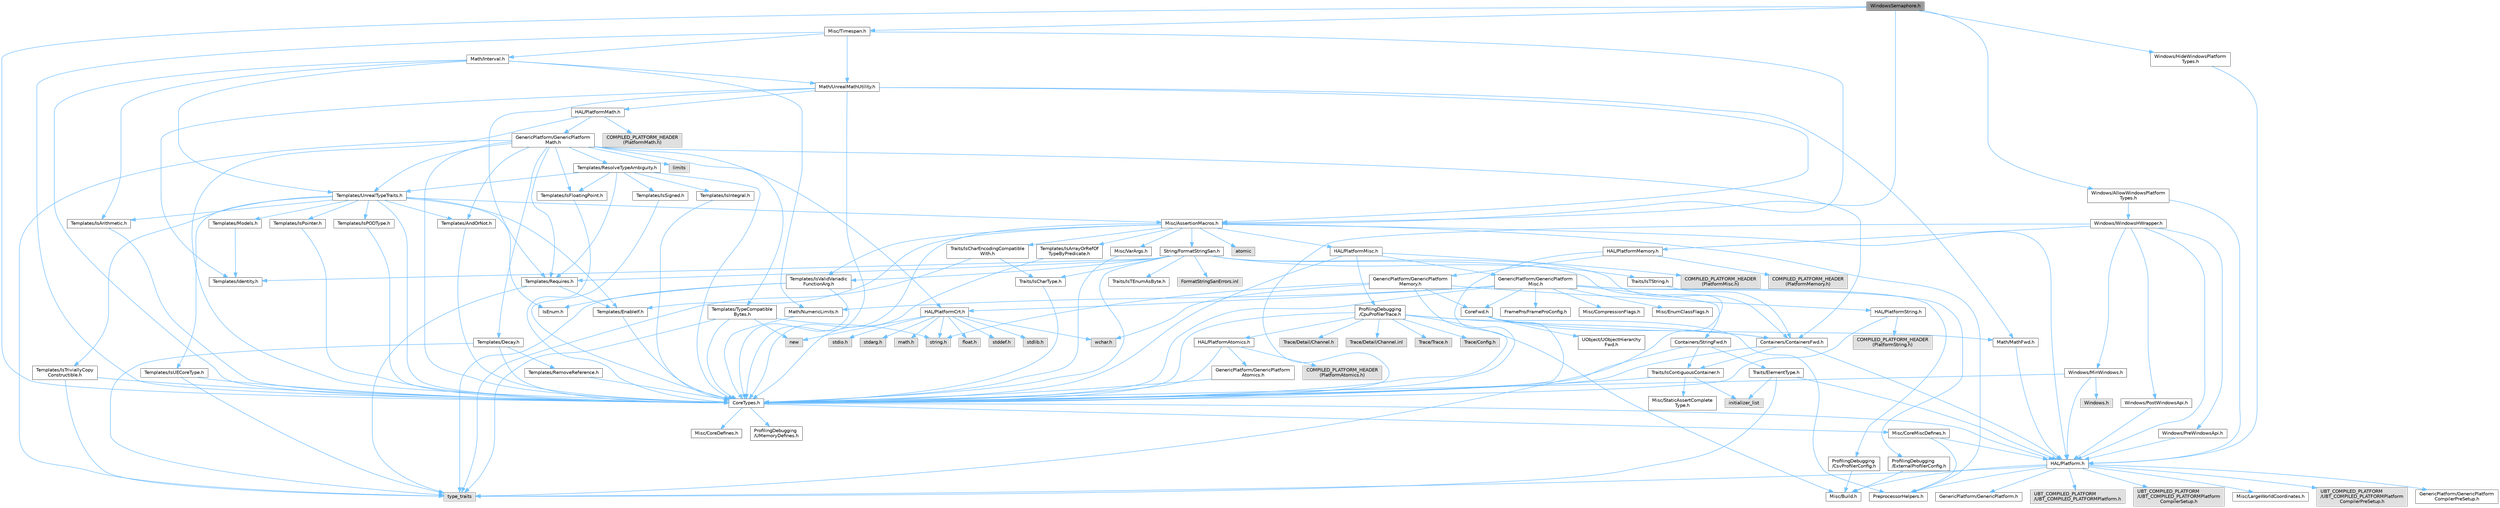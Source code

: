 digraph "WindowsSemaphore.h"
{
 // INTERACTIVE_SVG=YES
 // LATEX_PDF_SIZE
  bgcolor="transparent";
  edge [fontname=Helvetica,fontsize=10,labelfontname=Helvetica,labelfontsize=10];
  node [fontname=Helvetica,fontsize=10,shape=box,height=0.2,width=0.4];
  Node1 [id="Node000001",label="WindowsSemaphore.h",height=0.2,width=0.4,color="gray40", fillcolor="grey60", style="filled", fontcolor="black",tooltip=" "];
  Node1 -> Node2 [id="edge1_Node000001_Node000002",color="steelblue1",style="solid",tooltip=" "];
  Node2 [id="Node000002",label="CoreTypes.h",height=0.2,width=0.4,color="grey40", fillcolor="white", style="filled",URL="$dc/dec/CoreTypes_8h.html",tooltip=" "];
  Node2 -> Node3 [id="edge2_Node000002_Node000003",color="steelblue1",style="solid",tooltip=" "];
  Node3 [id="Node000003",label="HAL/Platform.h",height=0.2,width=0.4,color="grey40", fillcolor="white", style="filled",URL="$d9/dd0/Platform_8h.html",tooltip=" "];
  Node3 -> Node4 [id="edge3_Node000003_Node000004",color="steelblue1",style="solid",tooltip=" "];
  Node4 [id="Node000004",label="Misc/Build.h",height=0.2,width=0.4,color="grey40", fillcolor="white", style="filled",URL="$d3/dbb/Build_8h.html",tooltip=" "];
  Node3 -> Node5 [id="edge4_Node000003_Node000005",color="steelblue1",style="solid",tooltip=" "];
  Node5 [id="Node000005",label="Misc/LargeWorldCoordinates.h",height=0.2,width=0.4,color="grey40", fillcolor="white", style="filled",URL="$d2/dcb/LargeWorldCoordinates_8h.html",tooltip=" "];
  Node3 -> Node6 [id="edge5_Node000003_Node000006",color="steelblue1",style="solid",tooltip=" "];
  Node6 [id="Node000006",label="type_traits",height=0.2,width=0.4,color="grey60", fillcolor="#E0E0E0", style="filled",tooltip=" "];
  Node3 -> Node7 [id="edge6_Node000003_Node000007",color="steelblue1",style="solid",tooltip=" "];
  Node7 [id="Node000007",label="PreprocessorHelpers.h",height=0.2,width=0.4,color="grey40", fillcolor="white", style="filled",URL="$db/ddb/PreprocessorHelpers_8h.html",tooltip=" "];
  Node3 -> Node8 [id="edge7_Node000003_Node000008",color="steelblue1",style="solid",tooltip=" "];
  Node8 [id="Node000008",label="UBT_COMPILED_PLATFORM\l/UBT_COMPILED_PLATFORMPlatform\lCompilerPreSetup.h",height=0.2,width=0.4,color="grey60", fillcolor="#E0E0E0", style="filled",tooltip=" "];
  Node3 -> Node9 [id="edge8_Node000003_Node000009",color="steelblue1",style="solid",tooltip=" "];
  Node9 [id="Node000009",label="GenericPlatform/GenericPlatform\lCompilerPreSetup.h",height=0.2,width=0.4,color="grey40", fillcolor="white", style="filled",URL="$d9/dc8/GenericPlatformCompilerPreSetup_8h.html",tooltip=" "];
  Node3 -> Node10 [id="edge9_Node000003_Node000010",color="steelblue1",style="solid",tooltip=" "];
  Node10 [id="Node000010",label="GenericPlatform/GenericPlatform.h",height=0.2,width=0.4,color="grey40", fillcolor="white", style="filled",URL="$d6/d84/GenericPlatform_8h.html",tooltip=" "];
  Node3 -> Node11 [id="edge10_Node000003_Node000011",color="steelblue1",style="solid",tooltip=" "];
  Node11 [id="Node000011",label="UBT_COMPILED_PLATFORM\l/UBT_COMPILED_PLATFORMPlatform.h",height=0.2,width=0.4,color="grey60", fillcolor="#E0E0E0", style="filled",tooltip=" "];
  Node3 -> Node12 [id="edge11_Node000003_Node000012",color="steelblue1",style="solid",tooltip=" "];
  Node12 [id="Node000012",label="UBT_COMPILED_PLATFORM\l/UBT_COMPILED_PLATFORMPlatform\lCompilerSetup.h",height=0.2,width=0.4,color="grey60", fillcolor="#E0E0E0", style="filled",tooltip=" "];
  Node2 -> Node13 [id="edge12_Node000002_Node000013",color="steelblue1",style="solid",tooltip=" "];
  Node13 [id="Node000013",label="ProfilingDebugging\l/UMemoryDefines.h",height=0.2,width=0.4,color="grey40", fillcolor="white", style="filled",URL="$d2/da2/UMemoryDefines_8h.html",tooltip=" "];
  Node2 -> Node14 [id="edge13_Node000002_Node000014",color="steelblue1",style="solid",tooltip=" "];
  Node14 [id="Node000014",label="Misc/CoreMiscDefines.h",height=0.2,width=0.4,color="grey40", fillcolor="white", style="filled",URL="$da/d38/CoreMiscDefines_8h.html",tooltip=" "];
  Node14 -> Node3 [id="edge14_Node000014_Node000003",color="steelblue1",style="solid",tooltip=" "];
  Node14 -> Node7 [id="edge15_Node000014_Node000007",color="steelblue1",style="solid",tooltip=" "];
  Node2 -> Node15 [id="edge16_Node000002_Node000015",color="steelblue1",style="solid",tooltip=" "];
  Node15 [id="Node000015",label="Misc/CoreDefines.h",height=0.2,width=0.4,color="grey40", fillcolor="white", style="filled",URL="$d3/dd2/CoreDefines_8h.html",tooltip=" "];
  Node1 -> Node16 [id="edge17_Node000001_Node000016",color="steelblue1",style="solid",tooltip=" "];
  Node16 [id="Node000016",label="Misc/Timespan.h",height=0.2,width=0.4,color="grey40", fillcolor="white", style="filled",URL="$da/dd9/Timespan_8h.html",tooltip=" "];
  Node16 -> Node2 [id="edge18_Node000016_Node000002",color="steelblue1",style="solid",tooltip=" "];
  Node16 -> Node17 [id="edge19_Node000016_Node000017",color="steelblue1",style="solid",tooltip=" "];
  Node17 [id="Node000017",label="Math/Interval.h",height=0.2,width=0.4,color="grey40", fillcolor="white", style="filled",URL="$d1/d55/Interval_8h.html",tooltip=" "];
  Node17 -> Node2 [id="edge20_Node000017_Node000002",color="steelblue1",style="solid",tooltip=" "];
  Node17 -> Node18 [id="edge21_Node000017_Node000018",color="steelblue1",style="solid",tooltip=" "];
  Node18 [id="Node000018",label="Templates/IsArithmetic.h",height=0.2,width=0.4,color="grey40", fillcolor="white", style="filled",URL="$d2/d5d/IsArithmetic_8h.html",tooltip=" "];
  Node18 -> Node2 [id="edge22_Node000018_Node000002",color="steelblue1",style="solid",tooltip=" "];
  Node17 -> Node19 [id="edge23_Node000017_Node000019",color="steelblue1",style="solid",tooltip=" "];
  Node19 [id="Node000019",label="Templates/UnrealTypeTraits.h",height=0.2,width=0.4,color="grey40", fillcolor="white", style="filled",URL="$d2/d2d/UnrealTypeTraits_8h.html",tooltip=" "];
  Node19 -> Node2 [id="edge24_Node000019_Node000002",color="steelblue1",style="solid",tooltip=" "];
  Node19 -> Node20 [id="edge25_Node000019_Node000020",color="steelblue1",style="solid",tooltip=" "];
  Node20 [id="Node000020",label="Templates/IsPointer.h",height=0.2,width=0.4,color="grey40", fillcolor="white", style="filled",URL="$d7/d05/IsPointer_8h.html",tooltip=" "];
  Node20 -> Node2 [id="edge26_Node000020_Node000002",color="steelblue1",style="solid",tooltip=" "];
  Node19 -> Node21 [id="edge27_Node000019_Node000021",color="steelblue1",style="solid",tooltip=" "];
  Node21 [id="Node000021",label="Misc/AssertionMacros.h",height=0.2,width=0.4,color="grey40", fillcolor="white", style="filled",URL="$d0/dfa/AssertionMacros_8h.html",tooltip=" "];
  Node21 -> Node2 [id="edge28_Node000021_Node000002",color="steelblue1",style="solid",tooltip=" "];
  Node21 -> Node3 [id="edge29_Node000021_Node000003",color="steelblue1",style="solid",tooltip=" "];
  Node21 -> Node22 [id="edge30_Node000021_Node000022",color="steelblue1",style="solid",tooltip=" "];
  Node22 [id="Node000022",label="HAL/PlatformMisc.h",height=0.2,width=0.4,color="grey40", fillcolor="white", style="filled",URL="$d0/df5/PlatformMisc_8h.html",tooltip=" "];
  Node22 -> Node2 [id="edge31_Node000022_Node000002",color="steelblue1",style="solid",tooltip=" "];
  Node22 -> Node23 [id="edge32_Node000022_Node000023",color="steelblue1",style="solid",tooltip=" "];
  Node23 [id="Node000023",label="GenericPlatform/GenericPlatform\lMisc.h",height=0.2,width=0.4,color="grey40", fillcolor="white", style="filled",URL="$db/d9a/GenericPlatformMisc_8h.html",tooltip=" "];
  Node23 -> Node24 [id="edge33_Node000023_Node000024",color="steelblue1",style="solid",tooltip=" "];
  Node24 [id="Node000024",label="Containers/StringFwd.h",height=0.2,width=0.4,color="grey40", fillcolor="white", style="filled",URL="$df/d37/StringFwd_8h.html",tooltip=" "];
  Node24 -> Node2 [id="edge34_Node000024_Node000002",color="steelblue1",style="solid",tooltip=" "];
  Node24 -> Node25 [id="edge35_Node000024_Node000025",color="steelblue1",style="solid",tooltip=" "];
  Node25 [id="Node000025",label="Traits/ElementType.h",height=0.2,width=0.4,color="grey40", fillcolor="white", style="filled",URL="$d5/d4f/ElementType_8h.html",tooltip=" "];
  Node25 -> Node3 [id="edge36_Node000025_Node000003",color="steelblue1",style="solid",tooltip=" "];
  Node25 -> Node26 [id="edge37_Node000025_Node000026",color="steelblue1",style="solid",tooltip=" "];
  Node26 [id="Node000026",label="initializer_list",height=0.2,width=0.4,color="grey60", fillcolor="#E0E0E0", style="filled",tooltip=" "];
  Node25 -> Node6 [id="edge38_Node000025_Node000006",color="steelblue1",style="solid",tooltip=" "];
  Node24 -> Node27 [id="edge39_Node000024_Node000027",color="steelblue1",style="solid",tooltip=" "];
  Node27 [id="Node000027",label="Traits/IsContiguousContainer.h",height=0.2,width=0.4,color="grey40", fillcolor="white", style="filled",URL="$d5/d3c/IsContiguousContainer_8h.html",tooltip=" "];
  Node27 -> Node2 [id="edge40_Node000027_Node000002",color="steelblue1",style="solid",tooltip=" "];
  Node27 -> Node28 [id="edge41_Node000027_Node000028",color="steelblue1",style="solid",tooltip=" "];
  Node28 [id="Node000028",label="Misc/StaticAssertComplete\lType.h",height=0.2,width=0.4,color="grey40", fillcolor="white", style="filled",URL="$d5/d4e/StaticAssertCompleteType_8h.html",tooltip=" "];
  Node27 -> Node26 [id="edge42_Node000027_Node000026",color="steelblue1",style="solid",tooltip=" "];
  Node23 -> Node29 [id="edge43_Node000023_Node000029",color="steelblue1",style="solid",tooltip=" "];
  Node29 [id="Node000029",label="CoreFwd.h",height=0.2,width=0.4,color="grey40", fillcolor="white", style="filled",URL="$d1/d1e/CoreFwd_8h.html",tooltip=" "];
  Node29 -> Node2 [id="edge44_Node000029_Node000002",color="steelblue1",style="solid",tooltip=" "];
  Node29 -> Node30 [id="edge45_Node000029_Node000030",color="steelblue1",style="solid",tooltip=" "];
  Node30 [id="Node000030",label="Containers/ContainersFwd.h",height=0.2,width=0.4,color="grey40", fillcolor="white", style="filled",URL="$d4/d0a/ContainersFwd_8h.html",tooltip=" "];
  Node30 -> Node3 [id="edge46_Node000030_Node000003",color="steelblue1",style="solid",tooltip=" "];
  Node30 -> Node2 [id="edge47_Node000030_Node000002",color="steelblue1",style="solid",tooltip=" "];
  Node30 -> Node27 [id="edge48_Node000030_Node000027",color="steelblue1",style="solid",tooltip=" "];
  Node29 -> Node31 [id="edge49_Node000029_Node000031",color="steelblue1",style="solid",tooltip=" "];
  Node31 [id="Node000031",label="Math/MathFwd.h",height=0.2,width=0.4,color="grey40", fillcolor="white", style="filled",URL="$d2/d10/MathFwd_8h.html",tooltip=" "];
  Node31 -> Node3 [id="edge50_Node000031_Node000003",color="steelblue1",style="solid",tooltip=" "];
  Node29 -> Node32 [id="edge51_Node000029_Node000032",color="steelblue1",style="solid",tooltip=" "];
  Node32 [id="Node000032",label="UObject/UObjectHierarchy\lFwd.h",height=0.2,width=0.4,color="grey40", fillcolor="white", style="filled",URL="$d3/d13/UObjectHierarchyFwd_8h.html",tooltip=" "];
  Node23 -> Node2 [id="edge52_Node000023_Node000002",color="steelblue1",style="solid",tooltip=" "];
  Node23 -> Node33 [id="edge53_Node000023_Node000033",color="steelblue1",style="solid",tooltip=" "];
  Node33 [id="Node000033",label="FramePro/FrameProConfig.h",height=0.2,width=0.4,color="grey40", fillcolor="white", style="filled",URL="$d7/d90/FrameProConfig_8h.html",tooltip=" "];
  Node23 -> Node34 [id="edge54_Node000023_Node000034",color="steelblue1",style="solid",tooltip=" "];
  Node34 [id="Node000034",label="HAL/PlatformCrt.h",height=0.2,width=0.4,color="grey40", fillcolor="white", style="filled",URL="$d8/d75/PlatformCrt_8h.html",tooltip=" "];
  Node34 -> Node35 [id="edge55_Node000034_Node000035",color="steelblue1",style="solid",tooltip=" "];
  Node35 [id="Node000035",label="new",height=0.2,width=0.4,color="grey60", fillcolor="#E0E0E0", style="filled",tooltip=" "];
  Node34 -> Node36 [id="edge56_Node000034_Node000036",color="steelblue1",style="solid",tooltip=" "];
  Node36 [id="Node000036",label="wchar.h",height=0.2,width=0.4,color="grey60", fillcolor="#E0E0E0", style="filled",tooltip=" "];
  Node34 -> Node37 [id="edge57_Node000034_Node000037",color="steelblue1",style="solid",tooltip=" "];
  Node37 [id="Node000037",label="stddef.h",height=0.2,width=0.4,color="grey60", fillcolor="#E0E0E0", style="filled",tooltip=" "];
  Node34 -> Node38 [id="edge58_Node000034_Node000038",color="steelblue1",style="solid",tooltip=" "];
  Node38 [id="Node000038",label="stdlib.h",height=0.2,width=0.4,color="grey60", fillcolor="#E0E0E0", style="filled",tooltip=" "];
  Node34 -> Node39 [id="edge59_Node000034_Node000039",color="steelblue1",style="solid",tooltip=" "];
  Node39 [id="Node000039",label="stdio.h",height=0.2,width=0.4,color="grey60", fillcolor="#E0E0E0", style="filled",tooltip=" "];
  Node34 -> Node40 [id="edge60_Node000034_Node000040",color="steelblue1",style="solid",tooltip=" "];
  Node40 [id="Node000040",label="stdarg.h",height=0.2,width=0.4,color="grey60", fillcolor="#E0E0E0", style="filled",tooltip=" "];
  Node34 -> Node41 [id="edge61_Node000034_Node000041",color="steelblue1",style="solid",tooltip=" "];
  Node41 [id="Node000041",label="math.h",height=0.2,width=0.4,color="grey60", fillcolor="#E0E0E0", style="filled",tooltip=" "];
  Node34 -> Node42 [id="edge62_Node000034_Node000042",color="steelblue1",style="solid",tooltip=" "];
  Node42 [id="Node000042",label="float.h",height=0.2,width=0.4,color="grey60", fillcolor="#E0E0E0", style="filled",tooltip=" "];
  Node34 -> Node43 [id="edge63_Node000034_Node000043",color="steelblue1",style="solid",tooltip=" "];
  Node43 [id="Node000043",label="string.h",height=0.2,width=0.4,color="grey60", fillcolor="#E0E0E0", style="filled",tooltip=" "];
  Node23 -> Node44 [id="edge64_Node000023_Node000044",color="steelblue1",style="solid",tooltip=" "];
  Node44 [id="Node000044",label="Math/NumericLimits.h",height=0.2,width=0.4,color="grey40", fillcolor="white", style="filled",URL="$df/d1b/NumericLimits_8h.html",tooltip=" "];
  Node44 -> Node2 [id="edge65_Node000044_Node000002",color="steelblue1",style="solid",tooltip=" "];
  Node23 -> Node45 [id="edge66_Node000023_Node000045",color="steelblue1",style="solid",tooltip=" "];
  Node45 [id="Node000045",label="Misc/CompressionFlags.h",height=0.2,width=0.4,color="grey40", fillcolor="white", style="filled",URL="$d9/d76/CompressionFlags_8h.html",tooltip=" "];
  Node23 -> Node46 [id="edge67_Node000023_Node000046",color="steelblue1",style="solid",tooltip=" "];
  Node46 [id="Node000046",label="Misc/EnumClassFlags.h",height=0.2,width=0.4,color="grey40", fillcolor="white", style="filled",URL="$d8/de7/EnumClassFlags_8h.html",tooltip=" "];
  Node23 -> Node47 [id="edge68_Node000023_Node000047",color="steelblue1",style="solid",tooltip=" "];
  Node47 [id="Node000047",label="ProfilingDebugging\l/CsvProfilerConfig.h",height=0.2,width=0.4,color="grey40", fillcolor="white", style="filled",URL="$d3/d88/CsvProfilerConfig_8h.html",tooltip=" "];
  Node47 -> Node4 [id="edge69_Node000047_Node000004",color="steelblue1",style="solid",tooltip=" "];
  Node23 -> Node48 [id="edge70_Node000023_Node000048",color="steelblue1",style="solid",tooltip=" "];
  Node48 [id="Node000048",label="ProfilingDebugging\l/ExternalProfilerConfig.h",height=0.2,width=0.4,color="grey40", fillcolor="white", style="filled",URL="$d3/dbb/ExternalProfilerConfig_8h.html",tooltip=" "];
  Node48 -> Node4 [id="edge71_Node000048_Node000004",color="steelblue1",style="solid",tooltip=" "];
  Node22 -> Node49 [id="edge72_Node000022_Node000049",color="steelblue1",style="solid",tooltip=" "];
  Node49 [id="Node000049",label="COMPILED_PLATFORM_HEADER\l(PlatformMisc.h)",height=0.2,width=0.4,color="grey60", fillcolor="#E0E0E0", style="filled",tooltip=" "];
  Node22 -> Node50 [id="edge73_Node000022_Node000050",color="steelblue1",style="solid",tooltip=" "];
  Node50 [id="Node000050",label="ProfilingDebugging\l/CpuProfilerTrace.h",height=0.2,width=0.4,color="grey40", fillcolor="white", style="filled",URL="$da/dcb/CpuProfilerTrace_8h.html",tooltip=" "];
  Node50 -> Node2 [id="edge74_Node000050_Node000002",color="steelblue1",style="solid",tooltip=" "];
  Node50 -> Node30 [id="edge75_Node000050_Node000030",color="steelblue1",style="solid",tooltip=" "];
  Node50 -> Node51 [id="edge76_Node000050_Node000051",color="steelblue1",style="solid",tooltip=" "];
  Node51 [id="Node000051",label="HAL/PlatformAtomics.h",height=0.2,width=0.4,color="grey40", fillcolor="white", style="filled",URL="$d3/d36/PlatformAtomics_8h.html",tooltip=" "];
  Node51 -> Node2 [id="edge77_Node000051_Node000002",color="steelblue1",style="solid",tooltip=" "];
  Node51 -> Node52 [id="edge78_Node000051_Node000052",color="steelblue1",style="solid",tooltip=" "];
  Node52 [id="Node000052",label="GenericPlatform/GenericPlatform\lAtomics.h",height=0.2,width=0.4,color="grey40", fillcolor="white", style="filled",URL="$da/d72/GenericPlatformAtomics_8h.html",tooltip=" "];
  Node52 -> Node2 [id="edge79_Node000052_Node000002",color="steelblue1",style="solid",tooltip=" "];
  Node51 -> Node53 [id="edge80_Node000051_Node000053",color="steelblue1",style="solid",tooltip=" "];
  Node53 [id="Node000053",label="COMPILED_PLATFORM_HEADER\l(PlatformAtomics.h)",height=0.2,width=0.4,color="grey60", fillcolor="#E0E0E0", style="filled",tooltip=" "];
  Node50 -> Node7 [id="edge81_Node000050_Node000007",color="steelblue1",style="solid",tooltip=" "];
  Node50 -> Node4 [id="edge82_Node000050_Node000004",color="steelblue1",style="solid",tooltip=" "];
  Node50 -> Node54 [id="edge83_Node000050_Node000054",color="steelblue1",style="solid",tooltip=" "];
  Node54 [id="Node000054",label="Trace/Config.h",height=0.2,width=0.4,color="grey60", fillcolor="#E0E0E0", style="filled",tooltip=" "];
  Node50 -> Node55 [id="edge84_Node000050_Node000055",color="steelblue1",style="solid",tooltip=" "];
  Node55 [id="Node000055",label="Trace/Detail/Channel.h",height=0.2,width=0.4,color="grey60", fillcolor="#E0E0E0", style="filled",tooltip=" "];
  Node50 -> Node56 [id="edge85_Node000050_Node000056",color="steelblue1",style="solid",tooltip=" "];
  Node56 [id="Node000056",label="Trace/Detail/Channel.inl",height=0.2,width=0.4,color="grey60", fillcolor="#E0E0E0", style="filled",tooltip=" "];
  Node50 -> Node57 [id="edge86_Node000050_Node000057",color="steelblue1",style="solid",tooltip=" "];
  Node57 [id="Node000057",label="Trace/Trace.h",height=0.2,width=0.4,color="grey60", fillcolor="#E0E0E0", style="filled",tooltip=" "];
  Node21 -> Node7 [id="edge87_Node000021_Node000007",color="steelblue1",style="solid",tooltip=" "];
  Node21 -> Node58 [id="edge88_Node000021_Node000058",color="steelblue1",style="solid",tooltip=" "];
  Node58 [id="Node000058",label="Templates/EnableIf.h",height=0.2,width=0.4,color="grey40", fillcolor="white", style="filled",URL="$d7/d60/EnableIf_8h.html",tooltip=" "];
  Node58 -> Node2 [id="edge89_Node000058_Node000002",color="steelblue1",style="solid",tooltip=" "];
  Node21 -> Node59 [id="edge90_Node000021_Node000059",color="steelblue1",style="solid",tooltip=" "];
  Node59 [id="Node000059",label="Templates/IsArrayOrRefOf\lTypeByPredicate.h",height=0.2,width=0.4,color="grey40", fillcolor="white", style="filled",URL="$d6/da1/IsArrayOrRefOfTypeByPredicate_8h.html",tooltip=" "];
  Node59 -> Node2 [id="edge91_Node000059_Node000002",color="steelblue1",style="solid",tooltip=" "];
  Node21 -> Node60 [id="edge92_Node000021_Node000060",color="steelblue1",style="solid",tooltip=" "];
  Node60 [id="Node000060",label="Templates/IsValidVariadic\lFunctionArg.h",height=0.2,width=0.4,color="grey40", fillcolor="white", style="filled",URL="$d0/dc8/IsValidVariadicFunctionArg_8h.html",tooltip=" "];
  Node60 -> Node2 [id="edge93_Node000060_Node000002",color="steelblue1",style="solid",tooltip=" "];
  Node60 -> Node61 [id="edge94_Node000060_Node000061",color="steelblue1",style="solid",tooltip=" "];
  Node61 [id="Node000061",label="IsEnum.h",height=0.2,width=0.4,color="grey40", fillcolor="white", style="filled",URL="$d4/de5/IsEnum_8h.html",tooltip=" "];
  Node60 -> Node6 [id="edge95_Node000060_Node000006",color="steelblue1",style="solid",tooltip=" "];
  Node21 -> Node62 [id="edge96_Node000021_Node000062",color="steelblue1",style="solid",tooltip=" "];
  Node62 [id="Node000062",label="Traits/IsCharEncodingCompatible\lWith.h",height=0.2,width=0.4,color="grey40", fillcolor="white", style="filled",URL="$df/dd1/IsCharEncodingCompatibleWith_8h.html",tooltip=" "];
  Node62 -> Node6 [id="edge97_Node000062_Node000006",color="steelblue1",style="solid",tooltip=" "];
  Node62 -> Node63 [id="edge98_Node000062_Node000063",color="steelblue1",style="solid",tooltip=" "];
  Node63 [id="Node000063",label="Traits/IsCharType.h",height=0.2,width=0.4,color="grey40", fillcolor="white", style="filled",URL="$db/d51/IsCharType_8h.html",tooltip=" "];
  Node63 -> Node2 [id="edge99_Node000063_Node000002",color="steelblue1",style="solid",tooltip=" "];
  Node21 -> Node64 [id="edge100_Node000021_Node000064",color="steelblue1",style="solid",tooltip=" "];
  Node64 [id="Node000064",label="Misc/VarArgs.h",height=0.2,width=0.4,color="grey40", fillcolor="white", style="filled",URL="$d5/d6f/VarArgs_8h.html",tooltip=" "];
  Node64 -> Node2 [id="edge101_Node000064_Node000002",color="steelblue1",style="solid",tooltip=" "];
  Node21 -> Node65 [id="edge102_Node000021_Node000065",color="steelblue1",style="solid",tooltip=" "];
  Node65 [id="Node000065",label="String/FormatStringSan.h",height=0.2,width=0.4,color="grey40", fillcolor="white", style="filled",URL="$d3/d8b/FormatStringSan_8h.html",tooltip=" "];
  Node65 -> Node6 [id="edge103_Node000065_Node000006",color="steelblue1",style="solid",tooltip=" "];
  Node65 -> Node2 [id="edge104_Node000065_Node000002",color="steelblue1",style="solid",tooltip=" "];
  Node65 -> Node66 [id="edge105_Node000065_Node000066",color="steelblue1",style="solid",tooltip=" "];
  Node66 [id="Node000066",label="Templates/Requires.h",height=0.2,width=0.4,color="grey40", fillcolor="white", style="filled",URL="$dc/d96/Requires_8h.html",tooltip=" "];
  Node66 -> Node58 [id="edge106_Node000066_Node000058",color="steelblue1",style="solid",tooltip=" "];
  Node66 -> Node6 [id="edge107_Node000066_Node000006",color="steelblue1",style="solid",tooltip=" "];
  Node65 -> Node67 [id="edge108_Node000065_Node000067",color="steelblue1",style="solid",tooltip=" "];
  Node67 [id="Node000067",label="Templates/Identity.h",height=0.2,width=0.4,color="grey40", fillcolor="white", style="filled",URL="$d0/dd5/Identity_8h.html",tooltip=" "];
  Node65 -> Node60 [id="edge109_Node000065_Node000060",color="steelblue1",style="solid",tooltip=" "];
  Node65 -> Node63 [id="edge110_Node000065_Node000063",color="steelblue1",style="solid",tooltip=" "];
  Node65 -> Node68 [id="edge111_Node000065_Node000068",color="steelblue1",style="solid",tooltip=" "];
  Node68 [id="Node000068",label="Traits/IsTEnumAsByte.h",height=0.2,width=0.4,color="grey40", fillcolor="white", style="filled",URL="$d1/de6/IsTEnumAsByte_8h.html",tooltip=" "];
  Node65 -> Node69 [id="edge112_Node000065_Node000069",color="steelblue1",style="solid",tooltip=" "];
  Node69 [id="Node000069",label="Traits/IsTString.h",height=0.2,width=0.4,color="grey40", fillcolor="white", style="filled",URL="$d0/df8/IsTString_8h.html",tooltip=" "];
  Node69 -> Node30 [id="edge113_Node000069_Node000030",color="steelblue1",style="solid",tooltip=" "];
  Node65 -> Node30 [id="edge114_Node000065_Node000030",color="steelblue1",style="solid",tooltip=" "];
  Node65 -> Node70 [id="edge115_Node000065_Node000070",color="steelblue1",style="solid",tooltip=" "];
  Node70 [id="Node000070",label="FormatStringSanErrors.inl",height=0.2,width=0.4,color="grey60", fillcolor="#E0E0E0", style="filled",tooltip=" "];
  Node21 -> Node71 [id="edge116_Node000021_Node000071",color="steelblue1",style="solid",tooltip=" "];
  Node71 [id="Node000071",label="atomic",height=0.2,width=0.4,color="grey60", fillcolor="#E0E0E0", style="filled",tooltip=" "];
  Node19 -> Node72 [id="edge117_Node000019_Node000072",color="steelblue1",style="solid",tooltip=" "];
  Node72 [id="Node000072",label="Templates/AndOrNot.h",height=0.2,width=0.4,color="grey40", fillcolor="white", style="filled",URL="$db/d0a/AndOrNot_8h.html",tooltip=" "];
  Node72 -> Node2 [id="edge118_Node000072_Node000002",color="steelblue1",style="solid",tooltip=" "];
  Node19 -> Node58 [id="edge119_Node000019_Node000058",color="steelblue1",style="solid",tooltip=" "];
  Node19 -> Node18 [id="edge120_Node000019_Node000018",color="steelblue1",style="solid",tooltip=" "];
  Node19 -> Node61 [id="edge121_Node000019_Node000061",color="steelblue1",style="solid",tooltip=" "];
  Node19 -> Node73 [id="edge122_Node000019_Node000073",color="steelblue1",style="solid",tooltip=" "];
  Node73 [id="Node000073",label="Templates/Models.h",height=0.2,width=0.4,color="grey40", fillcolor="white", style="filled",URL="$d3/d0c/Models_8h.html",tooltip=" "];
  Node73 -> Node67 [id="edge123_Node000073_Node000067",color="steelblue1",style="solid",tooltip=" "];
  Node19 -> Node74 [id="edge124_Node000019_Node000074",color="steelblue1",style="solid",tooltip=" "];
  Node74 [id="Node000074",label="Templates/IsPODType.h",height=0.2,width=0.4,color="grey40", fillcolor="white", style="filled",URL="$d7/db1/IsPODType_8h.html",tooltip=" "];
  Node74 -> Node2 [id="edge125_Node000074_Node000002",color="steelblue1",style="solid",tooltip=" "];
  Node19 -> Node75 [id="edge126_Node000019_Node000075",color="steelblue1",style="solid",tooltip=" "];
  Node75 [id="Node000075",label="Templates/IsUECoreType.h",height=0.2,width=0.4,color="grey40", fillcolor="white", style="filled",URL="$d1/db8/IsUECoreType_8h.html",tooltip=" "];
  Node75 -> Node2 [id="edge127_Node000075_Node000002",color="steelblue1",style="solid",tooltip=" "];
  Node75 -> Node6 [id="edge128_Node000075_Node000006",color="steelblue1",style="solid",tooltip=" "];
  Node19 -> Node76 [id="edge129_Node000019_Node000076",color="steelblue1",style="solid",tooltip=" "];
  Node76 [id="Node000076",label="Templates/IsTriviallyCopy\lConstructible.h",height=0.2,width=0.4,color="grey40", fillcolor="white", style="filled",URL="$d3/d78/IsTriviallyCopyConstructible_8h.html",tooltip=" "];
  Node76 -> Node2 [id="edge130_Node000076_Node000002",color="steelblue1",style="solid",tooltip=" "];
  Node76 -> Node6 [id="edge131_Node000076_Node000006",color="steelblue1",style="solid",tooltip=" "];
  Node17 -> Node44 [id="edge132_Node000017_Node000044",color="steelblue1",style="solid",tooltip=" "];
  Node17 -> Node77 [id="edge133_Node000017_Node000077",color="steelblue1",style="solid",tooltip=" "];
  Node77 [id="Node000077",label="Math/UnrealMathUtility.h",height=0.2,width=0.4,color="grey40", fillcolor="white", style="filled",URL="$db/db8/UnrealMathUtility_8h.html",tooltip=" "];
  Node77 -> Node2 [id="edge134_Node000077_Node000002",color="steelblue1",style="solid",tooltip=" "];
  Node77 -> Node21 [id="edge135_Node000077_Node000021",color="steelblue1",style="solid",tooltip=" "];
  Node77 -> Node78 [id="edge136_Node000077_Node000078",color="steelblue1",style="solid",tooltip=" "];
  Node78 [id="Node000078",label="HAL/PlatformMath.h",height=0.2,width=0.4,color="grey40", fillcolor="white", style="filled",URL="$dc/d53/PlatformMath_8h.html",tooltip=" "];
  Node78 -> Node2 [id="edge137_Node000078_Node000002",color="steelblue1",style="solid",tooltip=" "];
  Node78 -> Node79 [id="edge138_Node000078_Node000079",color="steelblue1",style="solid",tooltip=" "];
  Node79 [id="Node000079",label="GenericPlatform/GenericPlatform\lMath.h",height=0.2,width=0.4,color="grey40", fillcolor="white", style="filled",URL="$d5/d79/GenericPlatformMath_8h.html",tooltip=" "];
  Node79 -> Node2 [id="edge139_Node000079_Node000002",color="steelblue1",style="solid",tooltip=" "];
  Node79 -> Node30 [id="edge140_Node000079_Node000030",color="steelblue1",style="solid",tooltip=" "];
  Node79 -> Node34 [id="edge141_Node000079_Node000034",color="steelblue1",style="solid",tooltip=" "];
  Node79 -> Node72 [id="edge142_Node000079_Node000072",color="steelblue1",style="solid",tooltip=" "];
  Node79 -> Node80 [id="edge143_Node000079_Node000080",color="steelblue1",style="solid",tooltip=" "];
  Node80 [id="Node000080",label="Templates/Decay.h",height=0.2,width=0.4,color="grey40", fillcolor="white", style="filled",URL="$dd/d0f/Decay_8h.html",tooltip=" "];
  Node80 -> Node2 [id="edge144_Node000080_Node000002",color="steelblue1",style="solid",tooltip=" "];
  Node80 -> Node81 [id="edge145_Node000080_Node000081",color="steelblue1",style="solid",tooltip=" "];
  Node81 [id="Node000081",label="Templates/RemoveReference.h",height=0.2,width=0.4,color="grey40", fillcolor="white", style="filled",URL="$da/dbe/RemoveReference_8h.html",tooltip=" "];
  Node81 -> Node2 [id="edge146_Node000081_Node000002",color="steelblue1",style="solid",tooltip=" "];
  Node80 -> Node6 [id="edge147_Node000080_Node000006",color="steelblue1",style="solid",tooltip=" "];
  Node79 -> Node82 [id="edge148_Node000079_Node000082",color="steelblue1",style="solid",tooltip=" "];
  Node82 [id="Node000082",label="Templates/IsFloatingPoint.h",height=0.2,width=0.4,color="grey40", fillcolor="white", style="filled",URL="$d3/d11/IsFloatingPoint_8h.html",tooltip=" "];
  Node82 -> Node2 [id="edge149_Node000082_Node000002",color="steelblue1",style="solid",tooltip=" "];
  Node79 -> Node19 [id="edge150_Node000079_Node000019",color="steelblue1",style="solid",tooltip=" "];
  Node79 -> Node66 [id="edge151_Node000079_Node000066",color="steelblue1",style="solid",tooltip=" "];
  Node79 -> Node83 [id="edge152_Node000079_Node000083",color="steelblue1",style="solid",tooltip=" "];
  Node83 [id="Node000083",label="Templates/ResolveTypeAmbiguity.h",height=0.2,width=0.4,color="grey40", fillcolor="white", style="filled",URL="$df/d1f/ResolveTypeAmbiguity_8h.html",tooltip=" "];
  Node83 -> Node2 [id="edge153_Node000083_Node000002",color="steelblue1",style="solid",tooltip=" "];
  Node83 -> Node82 [id="edge154_Node000083_Node000082",color="steelblue1",style="solid",tooltip=" "];
  Node83 -> Node19 [id="edge155_Node000083_Node000019",color="steelblue1",style="solid",tooltip=" "];
  Node83 -> Node84 [id="edge156_Node000083_Node000084",color="steelblue1",style="solid",tooltip=" "];
  Node84 [id="Node000084",label="Templates/IsSigned.h",height=0.2,width=0.4,color="grey40", fillcolor="white", style="filled",URL="$d8/dd8/IsSigned_8h.html",tooltip=" "];
  Node84 -> Node2 [id="edge157_Node000084_Node000002",color="steelblue1",style="solid",tooltip=" "];
  Node83 -> Node85 [id="edge158_Node000083_Node000085",color="steelblue1",style="solid",tooltip=" "];
  Node85 [id="Node000085",label="Templates/IsIntegral.h",height=0.2,width=0.4,color="grey40", fillcolor="white", style="filled",URL="$da/d64/IsIntegral_8h.html",tooltip=" "];
  Node85 -> Node2 [id="edge159_Node000085_Node000002",color="steelblue1",style="solid",tooltip=" "];
  Node83 -> Node66 [id="edge160_Node000083_Node000066",color="steelblue1",style="solid",tooltip=" "];
  Node79 -> Node86 [id="edge161_Node000079_Node000086",color="steelblue1",style="solid",tooltip=" "];
  Node86 [id="Node000086",label="Templates/TypeCompatible\lBytes.h",height=0.2,width=0.4,color="grey40", fillcolor="white", style="filled",URL="$df/d0a/TypeCompatibleBytes_8h.html",tooltip=" "];
  Node86 -> Node2 [id="edge162_Node000086_Node000002",color="steelblue1",style="solid",tooltip=" "];
  Node86 -> Node43 [id="edge163_Node000086_Node000043",color="steelblue1",style="solid",tooltip=" "];
  Node86 -> Node35 [id="edge164_Node000086_Node000035",color="steelblue1",style="solid",tooltip=" "];
  Node86 -> Node6 [id="edge165_Node000086_Node000006",color="steelblue1",style="solid",tooltip=" "];
  Node79 -> Node87 [id="edge166_Node000079_Node000087",color="steelblue1",style="solid",tooltip=" "];
  Node87 [id="Node000087",label="limits",height=0.2,width=0.4,color="grey60", fillcolor="#E0E0E0", style="filled",tooltip=" "];
  Node79 -> Node6 [id="edge167_Node000079_Node000006",color="steelblue1",style="solid",tooltip=" "];
  Node78 -> Node88 [id="edge168_Node000078_Node000088",color="steelblue1",style="solid",tooltip=" "];
  Node88 [id="Node000088",label="COMPILED_PLATFORM_HEADER\l(PlatformMath.h)",height=0.2,width=0.4,color="grey60", fillcolor="#E0E0E0", style="filled",tooltip=" "];
  Node77 -> Node31 [id="edge169_Node000077_Node000031",color="steelblue1",style="solid",tooltip=" "];
  Node77 -> Node67 [id="edge170_Node000077_Node000067",color="steelblue1",style="solid",tooltip=" "];
  Node77 -> Node66 [id="edge171_Node000077_Node000066",color="steelblue1",style="solid",tooltip=" "];
  Node16 -> Node77 [id="edge172_Node000016_Node000077",color="steelblue1",style="solid",tooltip=" "];
  Node16 -> Node21 [id="edge173_Node000016_Node000021",color="steelblue1",style="solid",tooltip=" "];
  Node1 -> Node21 [id="edge174_Node000001_Node000021",color="steelblue1",style="solid",tooltip=" "];
  Node1 -> Node89 [id="edge175_Node000001_Node000089",color="steelblue1",style="solid",tooltip=" "];
  Node89 [id="Node000089",label="Windows/AllowWindowsPlatform\lTypes.h",height=0.2,width=0.4,color="grey40", fillcolor="white", style="filled",URL="$d5/de3/AllowWindowsPlatformTypes_8h.html",tooltip=" "];
  Node89 -> Node3 [id="edge176_Node000089_Node000003",color="steelblue1",style="solid",tooltip=" "];
  Node89 -> Node90 [id="edge177_Node000089_Node000090",color="steelblue1",style="solid",tooltip=" "];
  Node90 [id="Node000090",label="Windows/WindowsHWrapper.h",height=0.2,width=0.4,color="grey40", fillcolor="white", style="filled",URL="$d7/d2c/Windows_2WindowsHWrapper_8h.html",tooltip=" "];
  Node90 -> Node3 [id="edge178_Node000090_Node000003",color="steelblue1",style="solid",tooltip=" "];
  Node90 -> Node2 [id="edge179_Node000090_Node000002",color="steelblue1",style="solid",tooltip=" "];
  Node90 -> Node91 [id="edge180_Node000090_Node000091",color="steelblue1",style="solid",tooltip=" "];
  Node91 [id="Node000091",label="HAL/PlatformMemory.h",height=0.2,width=0.4,color="grey40", fillcolor="white", style="filled",URL="$de/d68/PlatformMemory_8h.html",tooltip=" "];
  Node91 -> Node2 [id="edge181_Node000091_Node000002",color="steelblue1",style="solid",tooltip=" "];
  Node91 -> Node92 [id="edge182_Node000091_Node000092",color="steelblue1",style="solid",tooltip=" "];
  Node92 [id="Node000092",label="GenericPlatform/GenericPlatform\lMemory.h",height=0.2,width=0.4,color="grey40", fillcolor="white", style="filled",URL="$dd/d22/GenericPlatformMemory_8h.html",tooltip=" "];
  Node92 -> Node29 [id="edge183_Node000092_Node000029",color="steelblue1",style="solid",tooltip=" "];
  Node92 -> Node2 [id="edge184_Node000092_Node000002",color="steelblue1",style="solid",tooltip=" "];
  Node92 -> Node93 [id="edge185_Node000092_Node000093",color="steelblue1",style="solid",tooltip=" "];
  Node93 [id="Node000093",label="HAL/PlatformString.h",height=0.2,width=0.4,color="grey40", fillcolor="white", style="filled",URL="$db/db5/PlatformString_8h.html",tooltip=" "];
  Node93 -> Node2 [id="edge186_Node000093_Node000002",color="steelblue1",style="solid",tooltip=" "];
  Node93 -> Node94 [id="edge187_Node000093_Node000094",color="steelblue1",style="solid",tooltip=" "];
  Node94 [id="Node000094",label="COMPILED_PLATFORM_HEADER\l(PlatformString.h)",height=0.2,width=0.4,color="grey60", fillcolor="#E0E0E0", style="filled",tooltip=" "];
  Node92 -> Node43 [id="edge188_Node000092_Node000043",color="steelblue1",style="solid",tooltip=" "];
  Node92 -> Node36 [id="edge189_Node000092_Node000036",color="steelblue1",style="solid",tooltip=" "];
  Node91 -> Node95 [id="edge190_Node000091_Node000095",color="steelblue1",style="solid",tooltip=" "];
  Node95 [id="Node000095",label="COMPILED_PLATFORM_HEADER\l(PlatformMemory.h)",height=0.2,width=0.4,color="grey60", fillcolor="#E0E0E0", style="filled",tooltip=" "];
  Node90 -> Node96 [id="edge191_Node000090_Node000096",color="steelblue1",style="solid",tooltip=" "];
  Node96 [id="Node000096",label="Windows/PreWindowsApi.h",height=0.2,width=0.4,color="grey40", fillcolor="white", style="filled",URL="$d1/d7a/Windows_2PreWindowsApi_8h.html",tooltip=" "];
  Node96 -> Node3 [id="edge192_Node000096_Node000003",color="steelblue1",style="solid",tooltip=" "];
  Node90 -> Node97 [id="edge193_Node000090_Node000097",color="steelblue1",style="solid",tooltip=" "];
  Node97 [id="Node000097",label="Windows/MinWindows.h",height=0.2,width=0.4,color="grey40", fillcolor="white", style="filled",URL="$db/d4e/Windows_2MinWindows_8h.html",tooltip=" "];
  Node97 -> Node3 [id="edge194_Node000097_Node000003",color="steelblue1",style="solid",tooltip=" "];
  Node97 -> Node2 [id="edge195_Node000097_Node000002",color="steelblue1",style="solid",tooltip=" "];
  Node97 -> Node98 [id="edge196_Node000097_Node000098",color="steelblue1",style="solid",tooltip=" "];
  Node98 [id="Node000098",label="Windows.h",height=0.2,width=0.4,color="grey60", fillcolor="#E0E0E0", style="filled",tooltip=" "];
  Node90 -> Node99 [id="edge197_Node000090_Node000099",color="steelblue1",style="solid",tooltip=" "];
  Node99 [id="Node000099",label="Windows/PostWindowsApi.h",height=0.2,width=0.4,color="grey40", fillcolor="white", style="filled",URL="$dd/df4/Windows_2PostWindowsApi_8h.html",tooltip=" "];
  Node99 -> Node3 [id="edge198_Node000099_Node000003",color="steelblue1",style="solid",tooltip=" "];
  Node1 -> Node100 [id="edge199_Node000001_Node000100",color="steelblue1",style="solid",tooltip=" "];
  Node100 [id="Node000100",label="Windows/HideWindowsPlatform\lTypes.h",height=0.2,width=0.4,color="grey40", fillcolor="white", style="filled",URL="$da/dae/HideWindowsPlatformTypes_8h.html",tooltip=" "];
  Node100 -> Node3 [id="edge200_Node000100_Node000003",color="steelblue1",style="solid",tooltip=" "];
}
